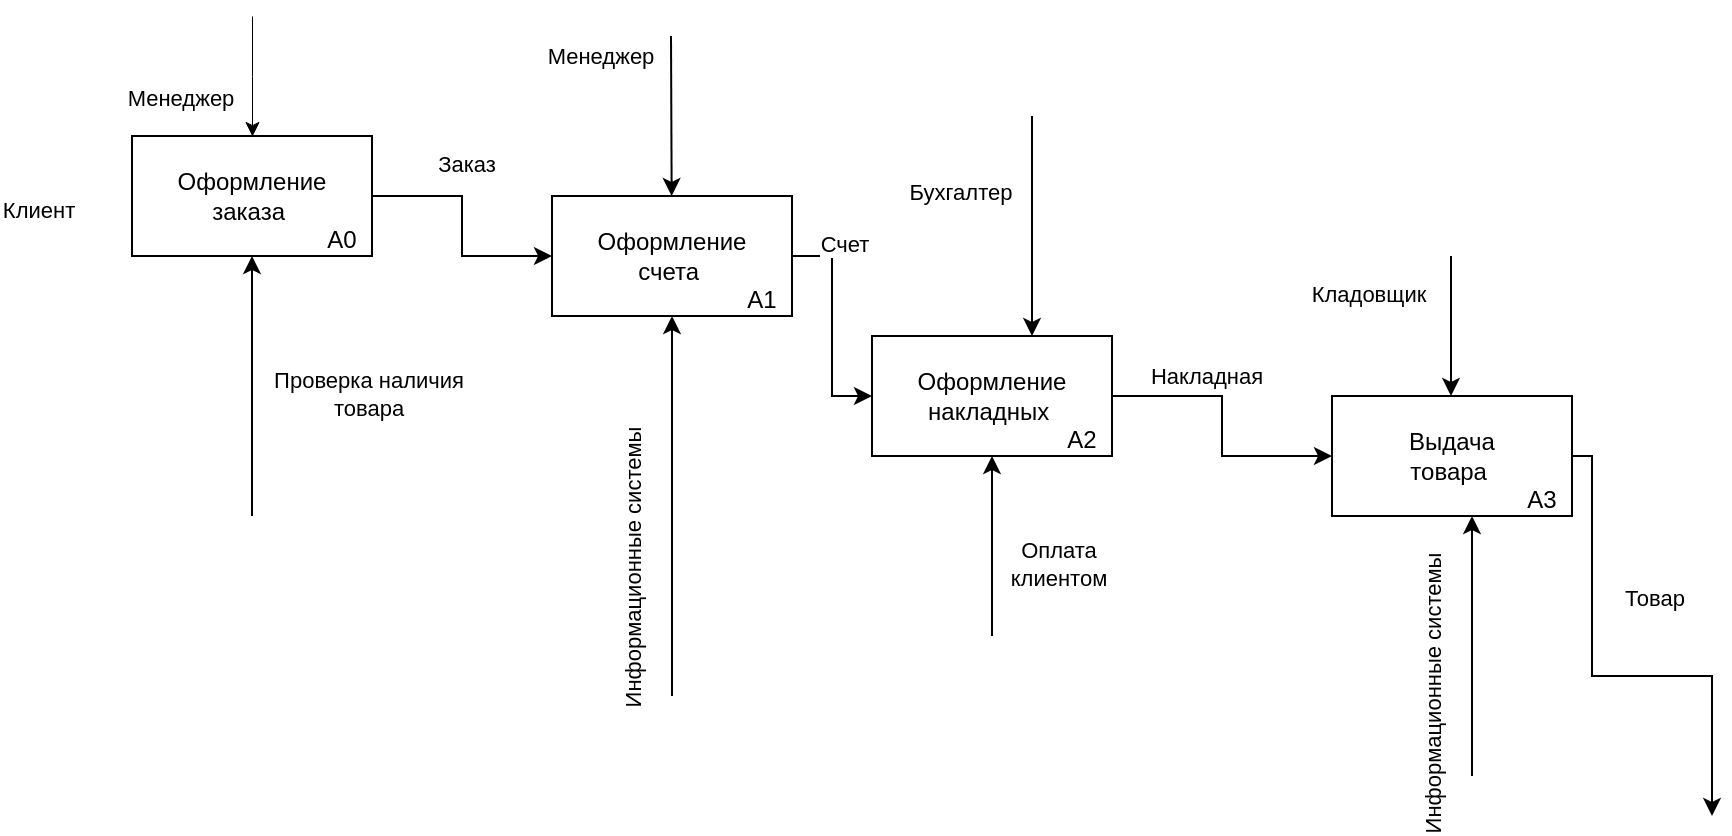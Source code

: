 <mxfile version="22.1.8" type="google">
  <diagram name="Страница — 1" id="2O8vgKkb6-TxOegUujl5">
    <mxGraphModel grid="1" page="1" gridSize="10" guides="1" tooltips="1" connect="1" arrows="1" fold="1" pageScale="1" pageWidth="827" pageHeight="1169" math="0" shadow="0">
      <root>
        <mxCell id="0" />
        <mxCell id="1" parent="0" />
        <mxCell id="x7zU9BqlaxM26_jvxdfh-1" style="edgeStyle=orthogonalEdgeStyle;rounded=0;orthogonalLoop=1;jettySize=auto;html=1;entryX=0;entryY=0.5;entryDx=0;entryDy=0;" edge="1" parent="1" source="x7zU9BqlaxM26_jvxdfh-3" target="x7zU9BqlaxM26_jvxdfh-11">
          <mxGeometry relative="1" as="geometry" />
        </mxCell>
        <mxCell id="x7zU9BqlaxM26_jvxdfh-2" value="Заказ" style="edgeLabel;html=1;align=center;verticalAlign=middle;resizable=0;points=[];" vertex="1" connectable="0" parent="x7zU9BqlaxM26_jvxdfh-1">
          <mxGeometry x="-0.336" y="-2" relative="1" as="geometry">
            <mxPoint x="7" y="-18" as="offset" />
          </mxGeometry>
        </mxCell>
        <mxCell id="x7zU9BqlaxM26_jvxdfh-3" value="&lt;br&gt;Оформление&lt;br&gt;заказа&amp;nbsp;&lt;br&gt;&amp;nbsp; &amp;nbsp; &amp;nbsp; &amp;nbsp; &amp;nbsp; &amp;nbsp; &amp;nbsp; &amp;nbsp; &amp;nbsp; &amp;nbsp; &amp;nbsp; &amp;nbsp; &amp;nbsp; &amp;nbsp;А0" style="html=1;whiteSpace=wrap;" vertex="1" parent="1">
          <mxGeometry x="210" y="650" width="120" height="60" as="geometry" />
        </mxCell>
        <mxCell id="x7zU9BqlaxM26_jvxdfh-5" value="" style="endArrow=classic;html=1;rounded=0;entryX=0.5;entryY=0;entryDx=0;entryDy=0;strokeWidth=0.5;" edge="1" parent="1" target="x7zU9BqlaxM26_jvxdfh-3">
          <mxGeometry width="50" height="50" relative="1" as="geometry">
            <mxPoint x="270" y="590" as="sourcePoint" />
            <mxPoint x="230" y="780" as="targetPoint" />
            <Array as="points">
              <mxPoint x="270" y="620" />
            </Array>
          </mxGeometry>
        </mxCell>
        <mxCell id="x7zU9BqlaxM26_jvxdfh-6" value="Менеджер" style="edgeLabel;html=1;align=center;verticalAlign=middle;resizable=0;points=[];" vertex="1" connectable="0" parent="x7zU9BqlaxM26_jvxdfh-5">
          <mxGeometry x="0.013" y="1" relative="1" as="geometry">
            <mxPoint x="-37" y="10" as="offset" />
          </mxGeometry>
        </mxCell>
        <mxCell id="x7zU9BqlaxM26_jvxdfh-7" value="" style="endArrow=classic;html=1;rounded=0;" edge="1" parent="1">
          <mxGeometry width="50" height="50" relative="1" as="geometry">
            <mxPoint x="270" y="840" as="sourcePoint" />
            <mxPoint x="270" y="710" as="targetPoint" />
          </mxGeometry>
        </mxCell>
        <mxCell id="x7zU9BqlaxM26_jvxdfh-8" value="Проверка наличия&lt;br&gt;товара" style="edgeLabel;html=1;align=center;verticalAlign=middle;resizable=0;points=[];" vertex="1" connectable="0" parent="x7zU9BqlaxM26_jvxdfh-7">
          <mxGeometry x="-0.211" y="1" relative="1" as="geometry">
            <mxPoint x="59" y="-10" as="offset" />
          </mxGeometry>
        </mxCell>
        <mxCell id="x7zU9BqlaxM26_jvxdfh-9" style="edgeStyle=orthogonalEdgeStyle;rounded=0;orthogonalLoop=1;jettySize=auto;html=1;entryX=0;entryY=0.5;entryDx=0;entryDy=0;" edge="1" parent="1" source="x7zU9BqlaxM26_jvxdfh-11" target="x7zU9BqlaxM26_jvxdfh-16">
          <mxGeometry relative="1" as="geometry" />
        </mxCell>
        <mxCell id="x7zU9BqlaxM26_jvxdfh-10" value="Счет" style="edgeLabel;html=1;align=center;verticalAlign=middle;resizable=0;points=[];" vertex="1" connectable="0" parent="x7zU9BqlaxM26_jvxdfh-9">
          <mxGeometry x="-0.581" y="1" relative="1" as="geometry">
            <mxPoint x="5" y="-9" as="offset" />
          </mxGeometry>
        </mxCell>
        <mxCell id="x7zU9BqlaxM26_jvxdfh-11" value="&lt;br&gt;Оформление&lt;br&gt;счета&amp;nbsp;&lt;br&gt;&amp;nbsp; &amp;nbsp; &amp;nbsp; &amp;nbsp; &amp;nbsp; &amp;nbsp; &amp;nbsp; &amp;nbsp; &amp;nbsp; &amp;nbsp; &amp;nbsp; &amp;nbsp; &amp;nbsp; &amp;nbsp;А1" style="html=1;whiteSpace=wrap;" vertex="1" parent="1">
          <mxGeometry x="420" y="680" width="120" height="60" as="geometry" />
        </mxCell>
        <mxCell id="x7zU9BqlaxM26_jvxdfh-12" value="" style="endArrow=classic;html=1;rounded=0;" edge="1" parent="1">
          <mxGeometry width="50" height="50" relative="1" as="geometry">
            <mxPoint x="479.5" y="600" as="sourcePoint" />
            <mxPoint x="479.83" y="680" as="targetPoint" />
          </mxGeometry>
        </mxCell>
        <mxCell id="x7zU9BqlaxM26_jvxdfh-13" value="Менеджер" style="edgeLabel;html=1;align=center;verticalAlign=middle;resizable=0;points=[];" vertex="1" connectable="0" parent="x7zU9BqlaxM26_jvxdfh-12">
          <mxGeometry x="-0.307" y="2" relative="1" as="geometry">
            <mxPoint x="-38" y="-18" as="offset" />
          </mxGeometry>
        </mxCell>
        <mxCell id="x7zU9BqlaxM26_jvxdfh-14" style="edgeStyle=orthogonalEdgeStyle;rounded=0;orthogonalLoop=1;jettySize=auto;html=1;entryX=0;entryY=0.5;entryDx=0;entryDy=0;" edge="1" parent="1" source="x7zU9BqlaxM26_jvxdfh-16" target="x7zU9BqlaxM26_jvxdfh-24">
          <mxGeometry relative="1" as="geometry" />
        </mxCell>
        <mxCell id="x7zU9BqlaxM26_jvxdfh-15" value="Накладная" style="edgeLabel;html=1;align=center;verticalAlign=middle;resizable=0;points=[];" vertex="1" connectable="0" parent="x7zU9BqlaxM26_jvxdfh-14">
          <mxGeometry x="-0.556" y="3" relative="1" as="geometry">
            <mxPoint x="16" y="-7" as="offset" />
          </mxGeometry>
        </mxCell>
        <mxCell id="x7zU9BqlaxM26_jvxdfh-16" value="&lt;br&gt;Оформление&lt;br&gt;накладных&amp;nbsp;&lt;br&gt;&amp;nbsp; &amp;nbsp; &amp;nbsp; &amp;nbsp; &amp;nbsp; &amp;nbsp; &amp;nbsp; &amp;nbsp; &amp;nbsp; &amp;nbsp; &amp;nbsp; &amp;nbsp; &amp;nbsp; &amp;nbsp;А2" style="html=1;whiteSpace=wrap;" vertex="1" parent="1">
          <mxGeometry x="580" y="750" width="120" height="60" as="geometry" />
        </mxCell>
        <mxCell id="x7zU9BqlaxM26_jvxdfh-17" value="Клиент" style="edgeLabel;html=1;align=center;verticalAlign=middle;resizable=0;points=[];" vertex="1" connectable="0" parent="1">
          <mxGeometry x="162.308" y="687" as="geometry" />
        </mxCell>
        <mxCell id="x7zU9BqlaxM26_jvxdfh-18" value="" style="endArrow=classic;html=1;rounded=0;" edge="1" parent="1">
          <mxGeometry width="50" height="50" relative="1" as="geometry">
            <mxPoint x="660" y="640" as="sourcePoint" />
            <mxPoint x="660" y="750" as="targetPoint" />
          </mxGeometry>
        </mxCell>
        <mxCell id="x7zU9BqlaxM26_jvxdfh-19" value="Бухгалтер" style="edgeLabel;html=1;align=center;verticalAlign=middle;resizable=0;points=[];" vertex="1" connectable="0" parent="x7zU9BqlaxM26_jvxdfh-18">
          <mxGeometry x="-0.307" y="2" relative="1" as="geometry">
            <mxPoint x="-38" as="offset" />
          </mxGeometry>
        </mxCell>
        <mxCell id="x7zU9BqlaxM26_jvxdfh-20" value="" style="endArrow=classic;html=1;rounded=0;entryX=0.5;entryY=1;entryDx=0;entryDy=0;" edge="1" parent="1" target="x7zU9BqlaxM26_jvxdfh-16">
          <mxGeometry width="50" height="50" relative="1" as="geometry">
            <mxPoint x="640" y="900" as="sourcePoint" />
            <mxPoint x="710" y="970" as="targetPoint" />
          </mxGeometry>
        </mxCell>
        <mxCell id="x7zU9BqlaxM26_jvxdfh-21" value="Оплата&lt;br&gt;клиентом" style="edgeLabel;html=1;align=center;verticalAlign=middle;resizable=0;points=[];" vertex="1" connectable="0" parent="x7zU9BqlaxM26_jvxdfh-20">
          <mxGeometry x="-0.163" relative="1" as="geometry">
            <mxPoint x="33" y="1" as="offset" />
          </mxGeometry>
        </mxCell>
        <mxCell id="x7zU9BqlaxM26_jvxdfh-22" style="edgeStyle=orthogonalEdgeStyle;rounded=0;orthogonalLoop=1;jettySize=auto;html=1;" edge="1" parent="1" source="x7zU9BqlaxM26_jvxdfh-24">
          <mxGeometry relative="1" as="geometry">
            <mxPoint x="1000" y="990" as="targetPoint" />
            <Array as="points">
              <mxPoint x="940" y="810" />
              <mxPoint x="940" y="920" />
              <mxPoint x="1000" y="920" />
            </Array>
          </mxGeometry>
        </mxCell>
        <mxCell id="x7zU9BqlaxM26_jvxdfh-23" value="Товар" style="edgeLabel;html=1;align=center;verticalAlign=middle;resizable=0;points=[];" vertex="1" connectable="0" parent="x7zU9BqlaxM26_jvxdfh-22">
          <mxGeometry x="0.365" relative="1" as="geometry">
            <mxPoint x="-20" y="-39" as="offset" />
          </mxGeometry>
        </mxCell>
        <mxCell id="x7zU9BqlaxM26_jvxdfh-24" value="&lt;br&gt;Выдача&lt;br&gt;товара&amp;nbsp;&lt;br&gt;&amp;nbsp; &amp;nbsp; &amp;nbsp; &amp;nbsp; &amp;nbsp; &amp;nbsp; &amp;nbsp; &amp;nbsp; &amp;nbsp; &amp;nbsp; &amp;nbsp; &amp;nbsp; &amp;nbsp; &amp;nbsp;А3" style="html=1;whiteSpace=wrap;" vertex="1" parent="1">
          <mxGeometry x="810" y="780" width="120" height="60" as="geometry" />
        </mxCell>
        <mxCell id="x7zU9BqlaxM26_jvxdfh-25" value="" style="endArrow=classic;html=1;rounded=0;" edge="1" parent="1">
          <mxGeometry width="50" height="50" relative="1" as="geometry">
            <mxPoint x="869.5" y="710" as="sourcePoint" />
            <mxPoint x="869.5" y="780" as="targetPoint" />
          </mxGeometry>
        </mxCell>
        <mxCell id="x7zU9BqlaxM26_jvxdfh-26" value="Кладовщик" style="edgeLabel;html=1;align=center;verticalAlign=middle;resizable=0;points=[];" vertex="1" connectable="0" parent="x7zU9BqlaxM26_jvxdfh-25">
          <mxGeometry x="-0.478" y="-1" relative="1" as="geometry">
            <mxPoint x="-41" as="offset" />
          </mxGeometry>
        </mxCell>
        <mxCell id="x7zU9BqlaxM26_jvxdfh-27" value="" style="endArrow=classic;html=1;rounded=0;entryX=0.5;entryY=1;entryDx=0;entryDy=0;" edge="1" parent="1" target="x7zU9BqlaxM26_jvxdfh-11">
          <mxGeometry width="50" height="50" relative="1" as="geometry">
            <mxPoint x="480" y="930" as="sourcePoint" />
            <mxPoint x="479.33" y="950" as="targetPoint" />
          </mxGeometry>
        </mxCell>
        <mxCell id="x7zU9BqlaxM26_jvxdfh-28" value="Информационные системы" style="edgeLabel;html=1;align=center;verticalAlign=middle;resizable=0;points=[];rotation=-90;" vertex="1" connectable="0" parent="x7zU9BqlaxM26_jvxdfh-27">
          <mxGeometry x="-0.234" relative="1" as="geometry">
            <mxPoint x="-20" y="9" as="offset" />
          </mxGeometry>
        </mxCell>
        <mxCell id="x7zU9BqlaxM26_jvxdfh-29" value="" style="endArrow=classic;html=1;rounded=0;" edge="1" parent="1">
          <mxGeometry width="50" height="50" relative="1" as="geometry">
            <mxPoint x="880" y="970" as="sourcePoint" />
            <mxPoint x="880" y="840" as="targetPoint" />
          </mxGeometry>
        </mxCell>
        <mxCell id="x7zU9BqlaxM26_jvxdfh-30" value="Информационные системы" style="edgeLabel;html=1;align=center;verticalAlign=middle;resizable=0;points=[];rotation=-90;" vertex="1" connectable="0" parent="x7zU9BqlaxM26_jvxdfh-29">
          <mxGeometry x="-0.234" relative="1" as="geometry">
            <mxPoint x="-20" y="9" as="offset" />
          </mxGeometry>
        </mxCell>
      </root>
    </mxGraphModel>
  </diagram>
</mxfile>
